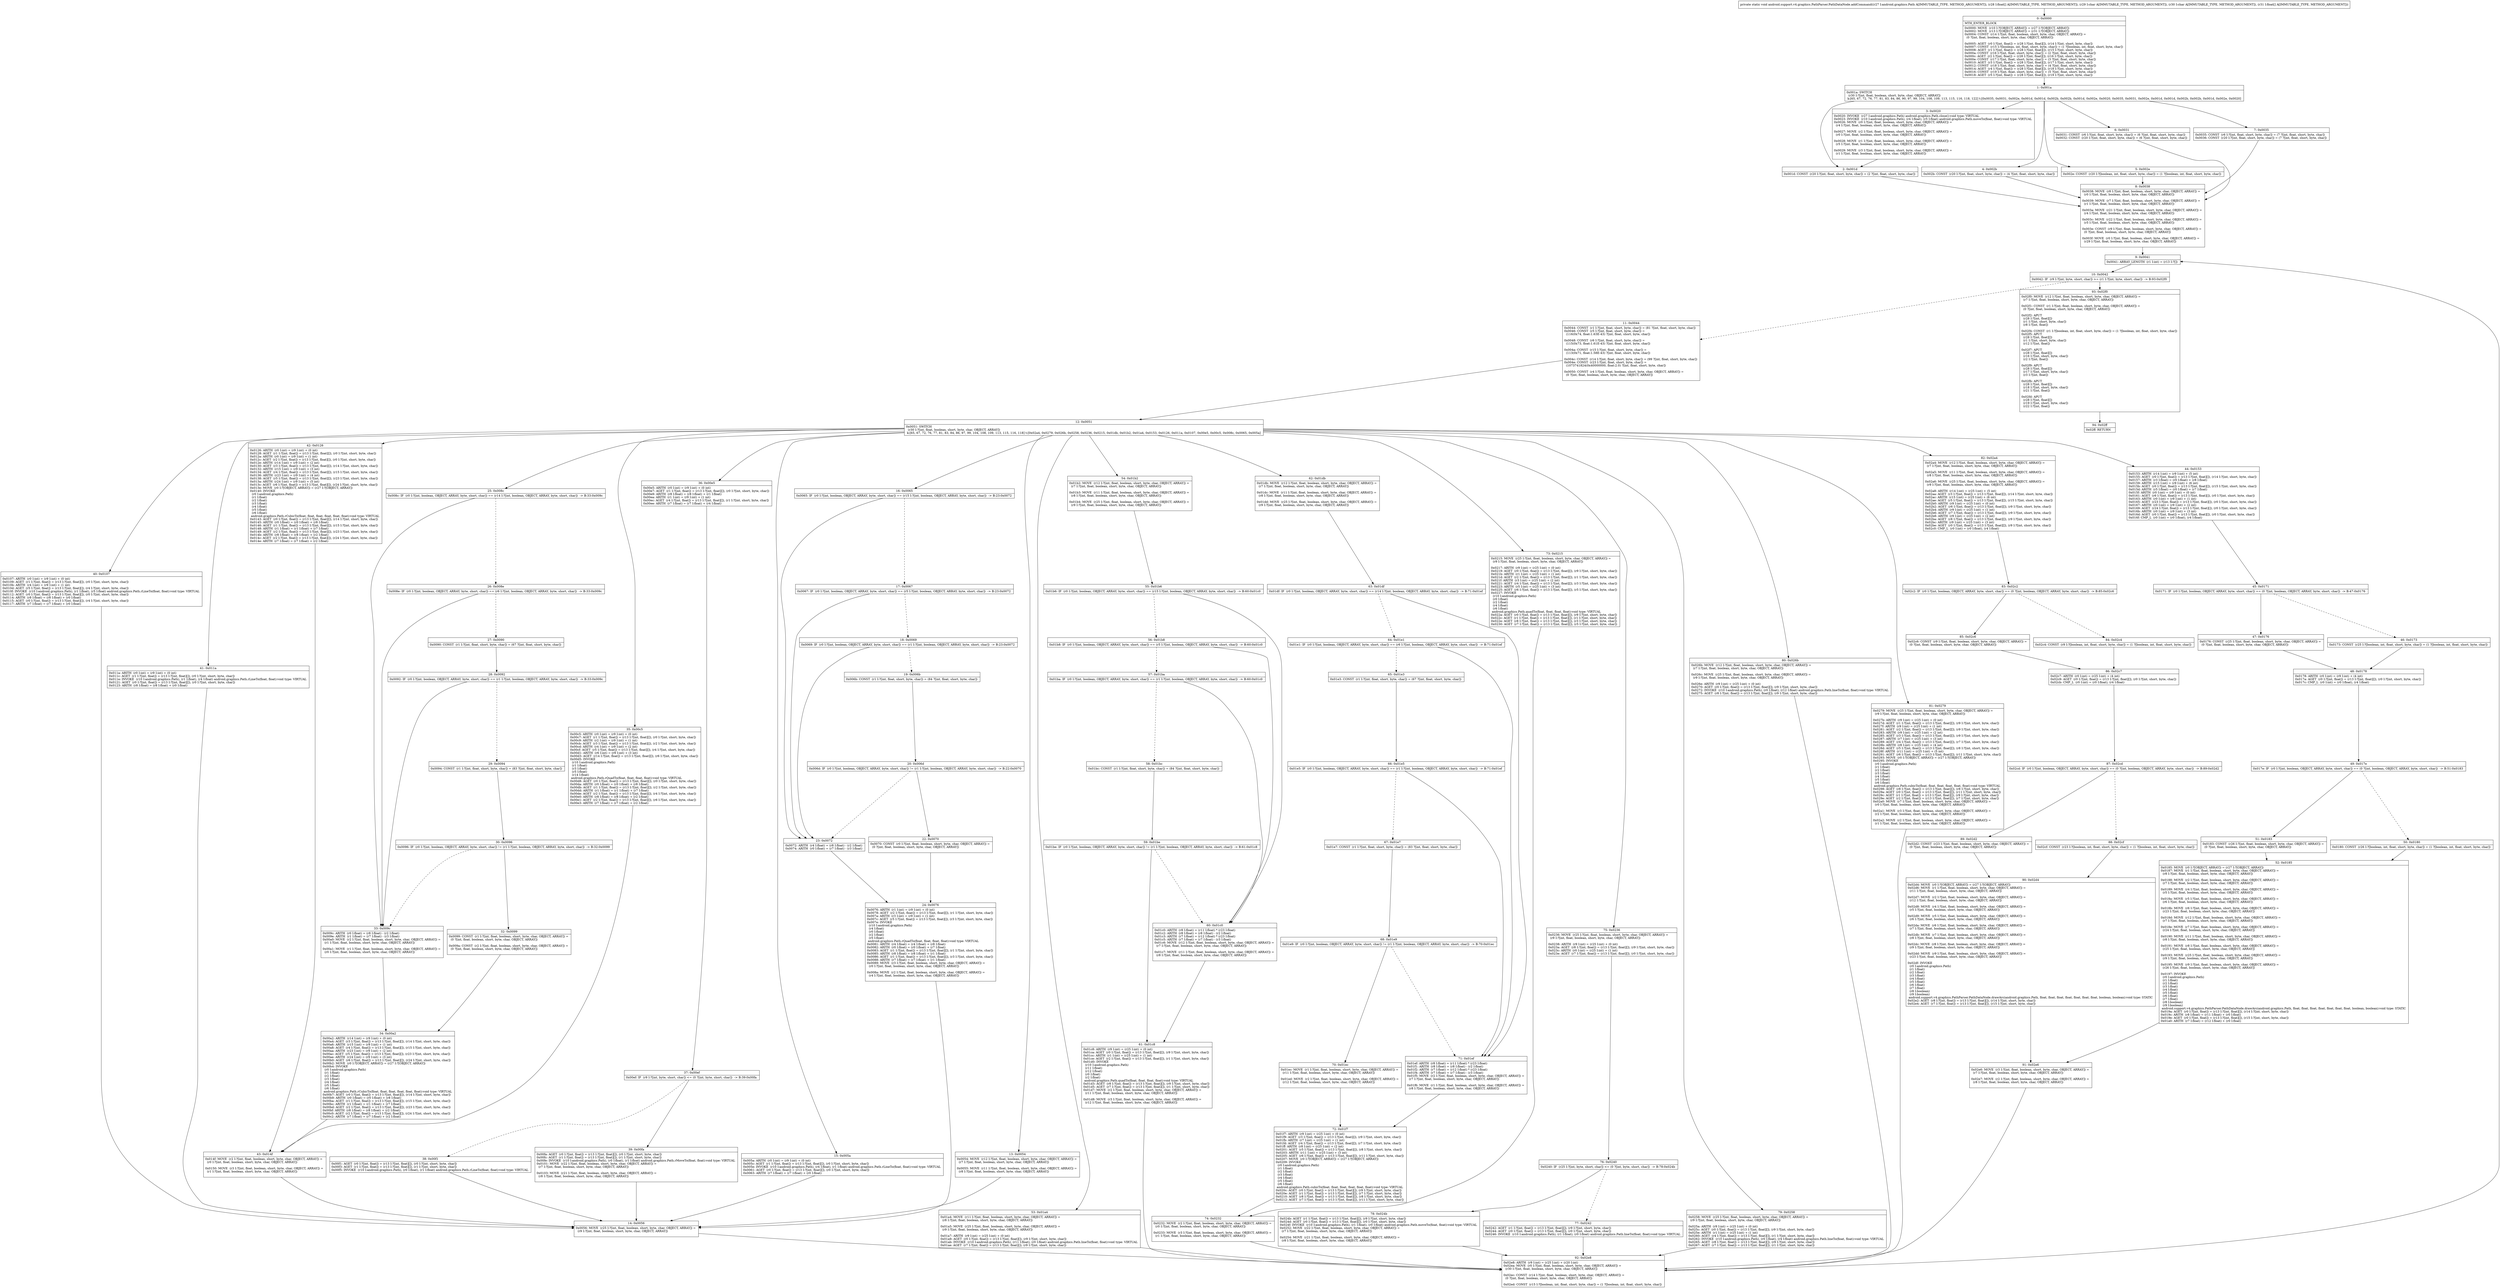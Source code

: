 digraph "CFG forandroid.support.v4.graphics.PathParser.PathDataNode.addCommand(Landroid\/graphics\/Path;[FCC[F)V" {
Node_0 [shape=record,label="{0\:\ 0x0000|MTH_ENTER_BLOCK\l|0x0000: MOVE  (r10 I:?[OBJECT, ARRAY]) = (r27 I:?[OBJECT, ARRAY]) \l0x0002: MOVE  (r13 I:?[OBJECT, ARRAY]) = (r31 I:?[OBJECT, ARRAY]) \l0x0004: CONST  (r14 I:?[int, float, boolean, short, byte, char, OBJECT, ARRAY]) = \l  (0 ?[int, float, boolean, short, byte, char, OBJECT, ARRAY])\l \l0x0005: AGET  (r0 I:?[int, float]) = (r28 I:?[int, float][]), (r14 I:?[int, short, byte, char]) \l0x0007: CONST  (r15 I:?[boolean, int, float, short, byte, char]) = (1 ?[boolean, int, float, short, byte, char]) \l0x0008: AGET  (r1 I:?[int, float]) = (r28 I:?[int, float][]), (r15 I:?[int, short, byte, char]) \l0x000a: CONST  (r16 I:?[int, float, short, byte, char]) = (2 ?[int, float, short, byte, char]) \l0x000c: AGET  (r2 I:?[int, float]) = (r28 I:?[int, float][]), (r16 I:?[int, short, byte, char]) \l0x000e: CONST  (r17 I:?[int, float, short, byte, char]) = (3 ?[int, float, short, byte, char]) \l0x0010: AGET  (r3 I:?[int, float]) = (r28 I:?[int, float][]), (r17 I:?[int, short, byte, char]) \l0x0012: CONST  (r18 I:?[int, float, short, byte, char]) = (4 ?[int, float, short, byte, char]) \l0x0014: AGET  (r4 I:?[int, float]) = (r28 I:?[int, float][]), (r18 I:?[int, short, byte, char]) \l0x0016: CONST  (r19 I:?[int, float, short, byte, char]) = (5 ?[int, float, short, byte, char]) \l0x0018: AGET  (r5 I:?[int, float]) = (r28 I:?[int, float][]), (r19 I:?[int, short, byte, char]) \l}"];
Node_1 [shape=record,label="{1\:\ 0x001a|0x001a: SWITCH  \l  (r30 I:?[int, float, boolean, short, byte, char, OBJECT, ARRAY])\l k:[65, 67, 72, 76, 77, 81, 83, 84, 86, 90, 97, 99, 104, 108, 109, 113, 115, 116, 118, 122] t:[0x0035, 0x0031, 0x002e, 0x001d, 0x001d, 0x002b, 0x002b, 0x001d, 0x002e, 0x0020, 0x0035, 0x0031, 0x002e, 0x001d, 0x001d, 0x002b, 0x002b, 0x001d, 0x002e, 0x0020] \l}"];
Node_2 [shape=record,label="{2\:\ 0x001d|0x001d: CONST  (r20 I:?[int, float, short, byte, char]) = (2 ?[int, float, short, byte, char]) \l}"];
Node_3 [shape=record,label="{3\:\ 0x0020|0x0020: INVOKE  (r27 I:android.graphics.Path) android.graphics.Path.close():void type: VIRTUAL \l0x0023: INVOKE  (r10 I:android.graphics.Path), (r4 I:float), (r5 I:float) android.graphics.Path.moveTo(float, float):void type: VIRTUAL \l0x0026: MOVE  (r0 I:?[int, float, boolean, short, byte, char, OBJECT, ARRAY]) = \l  (r4 I:?[int, float, boolean, short, byte, char, OBJECT, ARRAY])\l \l0x0027: MOVE  (r2 I:?[int, float, boolean, short, byte, char, OBJECT, ARRAY]) = \l  (r0 I:?[int, float, boolean, short, byte, char, OBJECT, ARRAY])\l \l0x0028: MOVE  (r1 I:?[int, float, boolean, short, byte, char, OBJECT, ARRAY]) = \l  (r5 I:?[int, float, boolean, short, byte, char, OBJECT, ARRAY])\l \l0x0029: MOVE  (r3 I:?[int, float, boolean, short, byte, char, OBJECT, ARRAY]) = \l  (r1 I:?[int, float, boolean, short, byte, char, OBJECT, ARRAY])\l \l}"];
Node_4 [shape=record,label="{4\:\ 0x002b|0x002b: CONST  (r20 I:?[int, float, short, byte, char]) = (4 ?[int, float, short, byte, char]) \l}"];
Node_5 [shape=record,label="{5\:\ 0x002e|0x002e: CONST  (r20 I:?[boolean, int, float, short, byte, char]) = (1 ?[boolean, int, float, short, byte, char]) \l}"];
Node_6 [shape=record,label="{6\:\ 0x0031|0x0031: CONST  (r6 I:?[int, float, short, byte, char]) = (6 ?[int, float, short, byte, char]) \l0x0032: CONST  (r20 I:?[int, float, short, byte, char]) = (6 ?[int, float, short, byte, char]) \l}"];
Node_7 [shape=record,label="{7\:\ 0x0035|0x0035: CONST  (r6 I:?[int, float, short, byte, char]) = (7 ?[int, float, short, byte, char]) \l0x0036: CONST  (r20 I:?[int, float, short, byte, char]) = (7 ?[int, float, short, byte, char]) \l}"];
Node_8 [shape=record,label="{8\:\ 0x0038|0x0038: MOVE  (r8 I:?[int, float, boolean, short, byte, char, OBJECT, ARRAY]) = \l  (r0 I:?[int, float, boolean, short, byte, char, OBJECT, ARRAY])\l \l0x0039: MOVE  (r7 I:?[int, float, boolean, short, byte, char, OBJECT, ARRAY]) = \l  (r1 I:?[int, float, boolean, short, byte, char, OBJECT, ARRAY])\l \l0x003a: MOVE  (r21 I:?[int, float, boolean, short, byte, char, OBJECT, ARRAY]) = \l  (r4 I:?[int, float, boolean, short, byte, char, OBJECT, ARRAY])\l \l0x003c: MOVE  (r22 I:?[int, float, boolean, short, byte, char, OBJECT, ARRAY]) = \l  (r5 I:?[int, float, boolean, short, byte, char, OBJECT, ARRAY])\l \l0x003e: CONST  (r9 I:?[int, float, boolean, short, byte, char, OBJECT, ARRAY]) = \l  (0 ?[int, float, boolean, short, byte, char, OBJECT, ARRAY])\l \l0x003f: MOVE  (r0 I:?[int, float, boolean, short, byte, char, OBJECT, ARRAY]) = \l  (r29 I:?[int, float, boolean, short, byte, char, OBJECT, ARRAY])\l \l}"];
Node_9 [shape=record,label="{9\:\ 0x0041|0x0041: ARRAY_LENGTH  (r1 I:int) = (r13 I:?[]) \l}"];
Node_10 [shape=record,label="{10\:\ 0x0042|0x0042: IF  (r9 I:?[int, byte, short, char]) \>= (r1 I:?[int, byte, short, char])  \-\> B:93:0x02f0 \l}"];
Node_11 [shape=record,label="{11\:\ 0x0044|0x0044: CONST  (r1 I:?[int, float, short, byte, char]) = (81 ?[int, float, short, byte, char]) \l0x0046: CONST  (r5 I:?[int, float, short, byte, char]) = \l  (116(0x74, float:1.63E\-43) ?[int, float, short, byte, char])\l \l0x0048: CONST  (r6 I:?[int, float, short, byte, char]) = \l  (115(0x73, float:1.61E\-43) ?[int, float, short, byte, char])\l \l0x004a: CONST  (r15 I:?[int, float, short, byte, char]) = \l  (113(0x71, float:1.58E\-43) ?[int, float, short, byte, char])\l \l0x004c: CONST  (r14 I:?[int, float, short, byte, char]) = (99 ?[int, float, short, byte, char]) \l0x004e: CONST  (r23 I:?[int, float, short, byte, char]) = \l  (1073741824(0x40000000, float:2.0) ?[int, float, short, byte, char])\l \l0x0050: CONST  (r4 I:?[int, float, boolean, short, byte, char, OBJECT, ARRAY]) = \l  (0 ?[int, float, boolean, short, byte, char, OBJECT, ARRAY])\l \l}"];
Node_12 [shape=record,label="{12\:\ 0x0051|0x0051: SWITCH  \l  (r30 I:?[int, float, boolean, short, byte, char, OBJECT, ARRAY])\l k:[65, 67, 72, 76, 77, 81, 83, 84, 86, 97, 99, 104, 108, 109, 113, 115, 116, 118] t:[0x02a4, 0x0279, 0x026b, 0x0258, 0x0236, 0x0215, 0x01db, 0x01b2, 0x01a4, 0x0153, 0x0126, 0x011a, 0x0107, 0x00e5, 0x00c5, 0x008c, 0x0065, 0x005a] \l}"];
Node_13 [shape=record,label="{13\:\ 0x0054|0x0054: MOVE  (r12 I:?[int, float, boolean, short, byte, char, OBJECT, ARRAY]) = \l  (r7 I:?[int, float, boolean, short, byte, char, OBJECT, ARRAY])\l \l0x0055: MOVE  (r11 I:?[int, float, boolean, short, byte, char, OBJECT, ARRAY]) = \l  (r8 I:?[int, float, boolean, short, byte, char, OBJECT, ARRAY])\l \l}"];
Node_14 [shape=record,label="{14\:\ 0x0056|0x0056: MOVE  (r25 I:?[int, float, boolean, short, byte, char, OBJECT, ARRAY]) = \l  (r9 I:?[int, float, boolean, short, byte, char, OBJECT, ARRAY])\l \l}"];
Node_15 [shape=record,label="{15\:\ 0x005a|0x005a: ARITH  (r0 I:int) = (r9 I:int) + (0 int) \l0x005c: AGET  (r1 I:?[int, float]) = (r13 I:?[int, float][]), (r0 I:?[int, short, byte, char]) \l0x005e: INVOKE  (r10 I:android.graphics.Path), (r4 I:float), (r1 I:float) android.graphics.Path.rLineTo(float, float):void type: VIRTUAL \l0x0061: AGET  (r0 I:?[int, float]) = (r13 I:?[int, float][]), (r0 I:?[int, short, byte, char]) \l0x0063: ARITH  (r7 I:float) = (r7 I:float) + (r0 I:float) \l}"];
Node_16 [shape=record,label="{16\:\ 0x0065|0x0065: IF  (r0 I:?[int, boolean, OBJECT, ARRAY, byte, short, char]) == (r15 I:?[int, boolean, OBJECT, ARRAY, byte, short, char])  \-\> B:23:0x0072 \l}"];
Node_17 [shape=record,label="{17\:\ 0x0067|0x0067: IF  (r0 I:?[int, boolean, OBJECT, ARRAY, byte, short, char]) == (r5 I:?[int, boolean, OBJECT, ARRAY, byte, short, char])  \-\> B:23:0x0072 \l}"];
Node_18 [shape=record,label="{18\:\ 0x0069|0x0069: IF  (r0 I:?[int, boolean, OBJECT, ARRAY, byte, short, char]) == (r1 I:?[int, boolean, OBJECT, ARRAY, byte, short, char])  \-\> B:23:0x0072 \l}"];
Node_19 [shape=record,label="{19\:\ 0x006b|0x006b: CONST  (r1 I:?[int, float, short, byte, char]) = (84 ?[int, float, short, byte, char]) \l}"];
Node_20 [shape=record,label="{20\:\ 0x006d|0x006d: IF  (r0 I:?[int, boolean, OBJECT, ARRAY, byte, short, char]) != (r1 I:?[int, boolean, OBJECT, ARRAY, byte, short, char])  \-\> B:22:0x0070 \l}"];
Node_22 [shape=record,label="{22\:\ 0x0070|0x0070: CONST  (r0 I:?[int, float, boolean, short, byte, char, OBJECT, ARRAY]) = \l  (0 ?[int, float, boolean, short, byte, char, OBJECT, ARRAY])\l \l}"];
Node_23 [shape=record,label="{23\:\ 0x0072|0x0072: ARITH  (r4 I:float) = (r8 I:float) \- (r2 I:float) \l0x0074: ARITH  (r0 I:float) = (r7 I:float) \- (r3 I:float) \l}"];
Node_24 [shape=record,label="{24\:\ 0x0076|0x0076: ARITH  (r1 I:int) = (r9 I:int) + (0 int) \l0x0078: AGET  (r2 I:?[int, float]) = (r13 I:?[int, float][]), (r1 I:?[int, short, byte, char]) \l0x007a: ARITH  (r3 I:int) = (r9 I:int) + (1 int) \l0x007c: AGET  (r5 I:?[int, float]) = (r13 I:?[int, float][]), (r3 I:?[int, short, byte, char]) \l0x007e: INVOKE  \l  (r10 I:android.graphics.Path)\l  (r4 I:float)\l  (r0 I:float)\l  (r2 I:float)\l  (r5 I:float)\l android.graphics.Path.rQuadTo(float, float, float, float):void type: VIRTUAL \l0x0081: ARITH  (r4 I:float) = (r4 I:float) + (r8 I:float) \l0x0082: ARITH  (r0 I:float) = (r0 I:float) + (r7 I:float) \l0x0083: AGET  (r1 I:?[int, float]) = (r13 I:?[int, float][]), (r1 I:?[int, short, byte, char]) \l0x0085: ARITH  (r8 I:float) = (r8 I:float) + (r1 I:float) \l0x0086: AGET  (r1 I:?[int, float]) = (r13 I:?[int, float][]), (r3 I:?[int, short, byte, char]) \l0x0088: ARITH  (r7 I:float) = (r7 I:float) + (r1 I:float) \l0x0089: MOVE  (r3 I:?[int, float, boolean, short, byte, char, OBJECT, ARRAY]) = \l  (r0 I:?[int, float, boolean, short, byte, char, OBJECT, ARRAY])\l \l0x008a: MOVE  (r2 I:?[int, float, boolean, short, byte, char, OBJECT, ARRAY]) = \l  (r4 I:?[int, float, boolean, short, byte, char, OBJECT, ARRAY])\l \l}"];
Node_25 [shape=record,label="{25\:\ 0x008c|0x008c: IF  (r0 I:?[int, boolean, OBJECT, ARRAY, byte, short, char]) == (r14 I:?[int, boolean, OBJECT, ARRAY, byte, short, char])  \-\> B:33:0x009c \l}"];
Node_26 [shape=record,label="{26\:\ 0x008e|0x008e: IF  (r0 I:?[int, boolean, OBJECT, ARRAY, byte, short, char]) == (r6 I:?[int, boolean, OBJECT, ARRAY, byte, short, char])  \-\> B:33:0x009c \l}"];
Node_27 [shape=record,label="{27\:\ 0x0090|0x0090: CONST  (r1 I:?[int, float, short, byte, char]) = (67 ?[int, float, short, byte, char]) \l}"];
Node_28 [shape=record,label="{28\:\ 0x0092|0x0092: IF  (r0 I:?[int, boolean, OBJECT, ARRAY, byte, short, char]) == (r1 I:?[int, boolean, OBJECT, ARRAY, byte, short, char])  \-\> B:33:0x009c \l}"];
Node_29 [shape=record,label="{29\:\ 0x0094|0x0094: CONST  (r1 I:?[int, float, short, byte, char]) = (83 ?[int, float, short, byte, char]) \l}"];
Node_30 [shape=record,label="{30\:\ 0x0096|0x0096: IF  (r0 I:?[int, boolean, OBJECT, ARRAY, byte, short, char]) != (r1 I:?[int, boolean, OBJECT, ARRAY, byte, short, char])  \-\> B:32:0x0099 \l}"];
Node_32 [shape=record,label="{32\:\ 0x0099|0x0099: CONST  (r1 I:?[int, float, boolean, short, byte, char, OBJECT, ARRAY]) = \l  (0 ?[int, float, boolean, short, byte, char, OBJECT, ARRAY])\l \l0x009a: CONST  (r2 I:?[int, float, boolean, short, byte, char, OBJECT, ARRAY]) = \l  (0 ?[int, float, boolean, short, byte, char, OBJECT, ARRAY])\l \l}"];
Node_33 [shape=record,label="{33\:\ 0x009c|0x009c: ARITH  (r0 I:float) = (r8 I:float) \- (r2 I:float) \l0x009e: ARITH  (r1 I:float) = (r7 I:float) \- (r3 I:float) \l0x00a0: MOVE  (r2 I:?[int, float, boolean, short, byte, char, OBJECT, ARRAY]) = \l  (r1 I:?[int, float, boolean, short, byte, char, OBJECT, ARRAY])\l \l0x00a1: MOVE  (r1 I:?[int, float, boolean, short, byte, char, OBJECT, ARRAY]) = \l  (r0 I:?[int, float, boolean, short, byte, char, OBJECT, ARRAY])\l \l}"];
Node_34 [shape=record,label="{34\:\ 0x00a2|0x00a2: ARITH  (r14 I:int) = (r9 I:int) + (0 int) \l0x00a4: AGET  (r3 I:?[int, float]) = (r13 I:?[int, float][]), (r14 I:?[int, short, byte, char]) \l0x00a6: ARITH  (r15 I:int) = (r9 I:int) + (1 int) \l0x00a8: AGET  (r4 I:?[int, float]) = (r13 I:?[int, float][]), (r15 I:?[int, short, byte, char]) \l0x00aa: ARITH  (r23 I:int) = (r9 I:int) + (2 int) \l0x00ac: AGET  (r5 I:?[int, float]) = (r13 I:?[int, float][]), (r23 I:?[int, short, byte, char]) \l0x00ae: ARITH  (r24 I:int) = (r9 I:int) + (3 int) \l0x00b0: AGET  (r6 I:?[int, float]) = (r13 I:?[int, float][]), (r24 I:?[int, short, byte, char]) \l0x00b2: MOVE  (r0 I:?[OBJECT, ARRAY]) = (r27 I:?[OBJECT, ARRAY]) \l0x00b4: INVOKE  \l  (r0 I:android.graphics.Path)\l  (r1 I:float)\l  (r2 I:float)\l  (r3 I:float)\l  (r4 I:float)\l  (r5 I:float)\l  (r6 I:float)\l android.graphics.Path.rCubicTo(float, float, float, float, float, float):void type: VIRTUAL \l0x00b7: AGET  (r0 I:?[int, float]) = (r13 I:?[int, float][]), (r14 I:?[int, short, byte, char]) \l0x00b9: ARITH  (r0 I:float) = (r0 I:float) + (r8 I:float) \l0x00ba: AGET  (r1 I:?[int, float]) = (r13 I:?[int, float][]), (r15 I:?[int, short, byte, char]) \l0x00bc: ARITH  (r1 I:float) = (r1 I:float) + (r7 I:float) \l0x00bd: AGET  (r2 I:?[int, float]) = (r13 I:?[int, float][]), (r23 I:?[int, short, byte, char]) \l0x00bf: ARITH  (r8 I:float) = (r8 I:float) + (r2 I:float) \l0x00c0: AGET  (r2 I:?[int, float]) = (r13 I:?[int, float][]), (r24 I:?[int, short, byte, char]) \l0x00c2: ARITH  (r7 I:float) = (r7 I:float) + (r2 I:float) \l}"];
Node_35 [shape=record,label="{35\:\ 0x00c5|0x00c5: ARITH  (r0 I:int) = (r9 I:int) + (0 int) \l0x00c7: AGET  (r1 I:?[int, float]) = (r13 I:?[int, float][]), (r0 I:?[int, short, byte, char]) \l0x00c9: ARITH  (r2 I:int) = (r9 I:int) + (1 int) \l0x00cb: AGET  (r3 I:?[int, float]) = (r13 I:?[int, float][]), (r2 I:?[int, short, byte, char]) \l0x00cd: ARITH  (r4 I:int) = (r9 I:int) + (2 int) \l0x00cf: AGET  (r5 I:?[int, float]) = (r13 I:?[int, float][]), (r4 I:?[int, short, byte, char]) \l0x00d1: ARITH  (r6 I:int) = (r9 I:int) + (3 int) \l0x00d3: AGET  (r14 I:?[int, float]) = (r13 I:?[int, float][]), (r6 I:?[int, short, byte, char]) \l0x00d5: INVOKE  \l  (r10 I:android.graphics.Path)\l  (r1 I:float)\l  (r3 I:float)\l  (r5 I:float)\l  (r14 I:float)\l android.graphics.Path.rQuadTo(float, float, float, float):void type: VIRTUAL \l0x00d8: AGET  (r0 I:?[int, float]) = (r13 I:?[int, float][]), (r0 I:?[int, short, byte, char]) \l0x00da: ARITH  (r0 I:float) = (r0 I:float) + (r8 I:float) \l0x00db: AGET  (r1 I:?[int, float]) = (r13 I:?[int, float][]), (r2 I:?[int, short, byte, char]) \l0x00dd: ARITH  (r1 I:float) = (r1 I:float) + (r7 I:float) \l0x00de: AGET  (r2 I:?[int, float]) = (r13 I:?[int, float][]), (r4 I:?[int, short, byte, char]) \l0x00e0: ARITH  (r8 I:float) = (r8 I:float) + (r2 I:float) \l0x00e1: AGET  (r2 I:?[int, float]) = (r13 I:?[int, float][]), (r6 I:?[int, short, byte, char]) \l0x00e3: ARITH  (r7 I:float) = (r7 I:float) + (r2 I:float) \l}"];
Node_36 [shape=record,label="{36\:\ 0x00e5|0x00e5: ARITH  (r0 I:int) = (r9 I:int) + (0 int) \l0x00e7: AGET  (r1 I:?[int, float]) = (r13 I:?[int, float][]), (r0 I:?[int, short, byte, char]) \l0x00e9: ARITH  (r8 I:float) = (r8 I:float) + (r1 I:float) \l0x00ea: ARITH  (r1 I:int) = (r9 I:int) + (1 int) \l0x00ec: AGET  (r4 I:?[int, float]) = (r13 I:?[int, float][]), (r1 I:?[int, short, byte, char]) \l0x00ee: ARITH  (r7 I:float) = (r7 I:float) + (r4 I:float) \l}"];
Node_37 [shape=record,label="{37\:\ 0x00ef|0x00ef: IF  (r9 I:?[int, byte, short, char]) \<= (0 ?[int, byte, short, char])  \-\> B:39:0x00fa \l}"];
Node_38 [shape=record,label="{38\:\ 0x00f1|0x00f1: AGET  (r0 I:?[int, float]) = (r13 I:?[int, float][]), (r0 I:?[int, short, byte, char]) \l0x00f3: AGET  (r1 I:?[int, float]) = (r13 I:?[int, float][]), (r1 I:?[int, short, byte, char]) \l0x00f5: INVOKE  (r10 I:android.graphics.Path), (r0 I:float), (r1 I:float) android.graphics.Path.rLineTo(float, float):void type: VIRTUAL \l}"];
Node_39 [shape=record,label="{39\:\ 0x00fa|0x00fa: AGET  (r0 I:?[int, float]) = (r13 I:?[int, float][]), (r0 I:?[int, short, byte, char]) \l0x00fc: AGET  (r1 I:?[int, float]) = (r13 I:?[int, float][]), (r1 I:?[int, short, byte, char]) \l0x00fe: INVOKE  (r10 I:android.graphics.Path), (r0 I:float), (r1 I:float) android.graphics.Path.rMoveTo(float, float):void type: VIRTUAL \l0x0101: MOVE  (r22 I:?[int, float, boolean, short, byte, char, OBJECT, ARRAY]) = \l  (r7 I:?[int, float, boolean, short, byte, char, OBJECT, ARRAY])\l \l0x0103: MOVE  (r21 I:?[int, float, boolean, short, byte, char, OBJECT, ARRAY]) = \l  (r8 I:?[int, float, boolean, short, byte, char, OBJECT, ARRAY])\l \l}"];
Node_40 [shape=record,label="{40\:\ 0x0107|0x0107: ARITH  (r0 I:int) = (r9 I:int) + (0 int) \l0x0109: AGET  (r1 I:?[int, float]) = (r13 I:?[int, float][]), (r0 I:?[int, short, byte, char]) \l0x010b: ARITH  (r4 I:int) = (r9 I:int) + (1 int) \l0x010d: AGET  (r5 I:?[int, float]) = (r13 I:?[int, float][]), (r4 I:?[int, short, byte, char]) \l0x010f: INVOKE  (r10 I:android.graphics.Path), (r1 I:float), (r5 I:float) android.graphics.Path.rLineTo(float, float):void type: VIRTUAL \l0x0112: AGET  (r0 I:?[int, float]) = (r13 I:?[int, float][]), (r0 I:?[int, short, byte, char]) \l0x0114: ARITH  (r8 I:float) = (r8 I:float) + (r0 I:float) \l0x0115: AGET  (r0 I:?[int, float]) = (r13 I:?[int, float][]), (r4 I:?[int, short, byte, char]) \l0x0117: ARITH  (r7 I:float) = (r7 I:float) + (r0 I:float) \l}"];
Node_41 [shape=record,label="{41\:\ 0x011a|0x011a: ARITH  (r0 I:int) = (r9 I:int) + (0 int) \l0x011c: AGET  (r1 I:?[int, float]) = (r13 I:?[int, float][]), (r0 I:?[int, short, byte, char]) \l0x011e: INVOKE  (r10 I:android.graphics.Path), (r1 I:float), (r4 I:float) android.graphics.Path.rLineTo(float, float):void type: VIRTUAL \l0x0121: AGET  (r0 I:?[int, float]) = (r13 I:?[int, float][]), (r0 I:?[int, short, byte, char]) \l0x0123: ARITH  (r8 I:float) = (r8 I:float) + (r0 I:float) \l}"];
Node_42 [shape=record,label="{42\:\ 0x0126|0x0126: ARITH  (r0 I:int) = (r9 I:int) + (0 int) \l0x0128: AGET  (r1 I:?[int, float]) = (r13 I:?[int, float][]), (r0 I:?[int, short, byte, char]) \l0x012a: ARITH  (r0 I:int) = (r9 I:int) + (1 int) \l0x012c: AGET  (r2 I:?[int, float]) = (r13 I:?[int, float][]), (r0 I:?[int, short, byte, char]) \l0x012e: ARITH  (r14 I:int) = (r9 I:int) + (2 int) \l0x0130: AGET  (r3 I:?[int, float]) = (r13 I:?[int, float][]), (r14 I:?[int, short, byte, char]) \l0x0132: ARITH  (r15 I:int) = (r9 I:int) + (3 int) \l0x0134: AGET  (r4 I:?[int, float]) = (r13 I:?[int, float][]), (r15 I:?[int, short, byte, char]) \l0x0136: ARITH  (r23 I:int) = (r9 I:int) + (4 int) \l0x0138: AGET  (r5 I:?[int, float]) = (r13 I:?[int, float][]), (r23 I:?[int, short, byte, char]) \l0x013a: ARITH  (r24 I:int) = (r9 I:int) + (5 int) \l0x013c: AGET  (r6 I:?[int, float]) = (r13 I:?[int, float][]), (r24 I:?[int, short, byte, char]) \l0x013e: MOVE  (r0 I:?[OBJECT, ARRAY]) = (r27 I:?[OBJECT, ARRAY]) \l0x0140: INVOKE  \l  (r0 I:android.graphics.Path)\l  (r1 I:float)\l  (r2 I:float)\l  (r3 I:float)\l  (r4 I:float)\l  (r5 I:float)\l  (r6 I:float)\l android.graphics.Path.rCubicTo(float, float, float, float, float, float):void type: VIRTUAL \l0x0143: AGET  (r0 I:?[int, float]) = (r13 I:?[int, float][]), (r14 I:?[int, short, byte, char]) \l0x0145: ARITH  (r0 I:float) = (r0 I:float) + (r8 I:float) \l0x0146: AGET  (r1 I:?[int, float]) = (r13 I:?[int, float][]), (r15 I:?[int, short, byte, char]) \l0x0148: ARITH  (r1 I:float) = (r1 I:float) + (r7 I:float) \l0x0149: AGET  (r2 I:?[int, float]) = (r13 I:?[int, float][]), (r23 I:?[int, short, byte, char]) \l0x014b: ARITH  (r8 I:float) = (r8 I:float) + (r2 I:float) \l0x014c: AGET  (r2 I:?[int, float]) = (r13 I:?[int, float][]), (r24 I:?[int, short, byte, char]) \l0x014e: ARITH  (r7 I:float) = (r7 I:float) + (r2 I:float) \l}"];
Node_43 [shape=record,label="{43\:\ 0x014f|0x014f: MOVE  (r2 I:?[int, float, boolean, short, byte, char, OBJECT, ARRAY]) = \l  (r0 I:?[int, float, boolean, short, byte, char, OBJECT, ARRAY])\l \l0x0150: MOVE  (r3 I:?[int, float, boolean, short, byte, char, OBJECT, ARRAY]) = \l  (r1 I:?[int, float, boolean, short, byte, char, OBJECT, ARRAY])\l \l}"];
Node_44 [shape=record,label="{44\:\ 0x0153|0x0153: ARITH  (r14 I:int) = (r9 I:int) + (5 int) \l0x0155: AGET  (r0 I:?[int, float]) = (r13 I:?[int, float][]), (r14 I:?[int, short, byte, char]) \l0x0157: ARITH  (r3 I:float) = (r0 I:float) + (r8 I:float) \l0x0159: ARITH  (r15 I:int) = (r9 I:int) + (6 int) \l0x015b: AGET  (r0 I:?[int, float]) = (r13 I:?[int, float][]), (r15 I:?[int, short, byte, char]) \l0x015d: ARITH  (r5 I:float) = (r0 I:float) + (r7 I:float) \l0x015f: ARITH  (r0 I:int) = (r9 I:int) + (0 int) \l0x0161: AGET  (r6 I:?[int, float]) = (r13 I:?[int, float][]), (r0 I:?[int, short, byte, char]) \l0x0163: ARITH  (r0 I:int) = (r9 I:int) + (1 int) \l0x0165: AGET  (r23 I:?[int, float]) = (r13 I:?[int, float][]), (r0 I:?[int, short, byte, char]) \l0x0167: ARITH  (r0 I:int) = (r9 I:int) + (2 int) \l0x0169: AGET  (r24 I:?[int, float]) = (r13 I:?[int, float][]), (r0 I:?[int, short, byte, char]) \l0x016b: ARITH  (r0 I:int) = (r9 I:int) + (3 int) \l0x016d: AGET  (r0 I:?[int, float]) = (r13 I:?[int, float][]), (r0 I:?[int, short, byte, char]) \l0x016f: CMP_L  (r0 I:int) = (r0 I:float), (r4 I:float) \l}"];
Node_45 [shape=record,label="{45\:\ 0x0171|0x0171: IF  (r0 I:?[int, boolean, OBJECT, ARRAY, byte, short, char]) == (0 ?[int, boolean, OBJECT, ARRAY, byte, short, char])  \-\> B:47:0x0176 \l}"];
Node_46 [shape=record,label="{46\:\ 0x0173|0x0173: CONST  (r25 I:?[boolean, int, float, short, byte, char]) = (1 ?[boolean, int, float, short, byte, char]) \l}"];
Node_47 [shape=record,label="{47\:\ 0x0176|0x0176: CONST  (r25 I:?[int, float, boolean, short, byte, char, OBJECT, ARRAY]) = \l  (0 ?[int, float, boolean, short, byte, char, OBJECT, ARRAY])\l \l}"];
Node_48 [shape=record,label="{48\:\ 0x0178|0x0178: ARITH  (r0 I:int) = (r9 I:int) + (4 int) \l0x017a: AGET  (r0 I:?[int, float]) = (r13 I:?[int, float][]), (r0 I:?[int, short, byte, char]) \l0x017c: CMP_L  (r0 I:int) = (r0 I:float), (r4 I:float) \l}"];
Node_49 [shape=record,label="{49\:\ 0x017e|0x017e: IF  (r0 I:?[int, boolean, OBJECT, ARRAY, byte, short, char]) == (0 ?[int, boolean, OBJECT, ARRAY, byte, short, char])  \-\> B:51:0x0183 \l}"];
Node_50 [shape=record,label="{50\:\ 0x0180|0x0180: CONST  (r26 I:?[boolean, int, float, short, byte, char]) = (1 ?[boolean, int, float, short, byte, char]) \l}"];
Node_51 [shape=record,label="{51\:\ 0x0183|0x0183: CONST  (r26 I:?[int, float, boolean, short, byte, char, OBJECT, ARRAY]) = \l  (0 ?[int, float, boolean, short, byte, char, OBJECT, ARRAY])\l \l}"];
Node_52 [shape=record,label="{52\:\ 0x0185|0x0185: MOVE  (r0 I:?[OBJECT, ARRAY]) = (r27 I:?[OBJECT, ARRAY]) \l0x0187: MOVE  (r1 I:?[int, float, boolean, short, byte, char, OBJECT, ARRAY]) = \l  (r8 I:?[int, float, boolean, short, byte, char, OBJECT, ARRAY])\l \l0x0188: MOVE  (r2 I:?[int, float, boolean, short, byte, char, OBJECT, ARRAY]) = \l  (r7 I:?[int, float, boolean, short, byte, char, OBJECT, ARRAY])\l \l0x0189: MOVE  (r4 I:?[int, float, boolean, short, byte, char, OBJECT, ARRAY]) = \l  (r5 I:?[int, float, boolean, short, byte, char, OBJECT, ARRAY])\l \l0x018a: MOVE  (r5 I:?[int, float, boolean, short, byte, char, OBJECT, ARRAY]) = \l  (r6 I:?[int, float, boolean, short, byte, char, OBJECT, ARRAY])\l \l0x018b: MOVE  (r6 I:?[int, float, boolean, short, byte, char, OBJECT, ARRAY]) = \l  (r23 I:?[int, float, boolean, short, byte, char, OBJECT, ARRAY])\l \l0x018d: MOVE  (r12 I:?[int, float, boolean, short, byte, char, OBJECT, ARRAY]) = \l  (r7 I:?[int, float, boolean, short, byte, char, OBJECT, ARRAY])\l \l0x018e: MOVE  (r7 I:?[int, float, boolean, short, byte, char, OBJECT, ARRAY]) = \l  (r24 I:?[int, float, boolean, short, byte, char, OBJECT, ARRAY])\l \l0x0190: MOVE  (r11 I:?[int, float, boolean, short, byte, char, OBJECT, ARRAY]) = \l  (r8 I:?[int, float, boolean, short, byte, char, OBJECT, ARRAY])\l \l0x0191: MOVE  (r8 I:?[int, float, boolean, short, byte, char, OBJECT, ARRAY]) = \l  (r25 I:?[int, float, boolean, short, byte, char, OBJECT, ARRAY])\l \l0x0193: MOVE  (r25 I:?[int, float, boolean, short, byte, char, OBJECT, ARRAY]) = \l  (r9 I:?[int, float, boolean, short, byte, char, OBJECT, ARRAY])\l \l0x0195: MOVE  (r9 I:?[int, float, boolean, short, byte, char, OBJECT, ARRAY]) = \l  (r26 I:?[int, float, boolean, short, byte, char, OBJECT, ARRAY])\l \l0x0197: INVOKE  \l  (r0 I:android.graphics.Path)\l  (r1 I:float)\l  (r2 I:float)\l  (r3 I:float)\l  (r4 I:float)\l  (r5 I:float)\l  (r6 I:float)\l  (r7 I:float)\l  (r8 I:boolean)\l  (r9 I:boolean)\l android.support.v4.graphics.PathParser.PathDataNode.drawArc(android.graphics.Path, float, float, float, float, float, float, float, boolean, boolean):void type: STATIC \l0x019a: AGET  (r0 I:?[int, float]) = (r13 I:?[int, float][]), (r14 I:?[int, short, byte, char]) \l0x019c: ARITH  (r8 I:float) = (r11 I:float) + (r0 I:float) \l0x019e: AGET  (r0 I:?[int, float]) = (r13 I:?[int, float][]), (r15 I:?[int, short, byte, char]) \l0x01a0: ARITH  (r7 I:float) = (r12 I:float) + (r0 I:float) \l}"];
Node_53 [shape=record,label="{53\:\ 0x01a4|0x01a4: MOVE  (r11 I:?[int, float, boolean, short, byte, char, OBJECT, ARRAY]) = \l  (r8 I:?[int, float, boolean, short, byte, char, OBJECT, ARRAY])\l \l0x01a5: MOVE  (r25 I:?[int, float, boolean, short, byte, char, OBJECT, ARRAY]) = \l  (r9 I:?[int, float, boolean, short, byte, char, OBJECT, ARRAY])\l \l0x01a7: ARITH  (r9 I:int) = (r25 I:int) + (0 int) \l0x01a9: AGET  (r0 I:?[int, float]) = (r13 I:?[int, float][]), (r9 I:?[int, short, byte, char]) \l0x01ab: INVOKE  (r10 I:android.graphics.Path), (r11 I:float), (r0 I:float) android.graphics.Path.lineTo(float, float):void type: VIRTUAL \l0x01ae: AGET  (r7 I:?[int, float]) = (r13 I:?[int, float][]), (r9 I:?[int, short, byte, char]) \l}"];
Node_54 [shape=record,label="{54\:\ 0x01b2|0x01b2: MOVE  (r12 I:?[int, float, boolean, short, byte, char, OBJECT, ARRAY]) = \l  (r7 I:?[int, float, boolean, short, byte, char, OBJECT, ARRAY])\l \l0x01b3: MOVE  (r11 I:?[int, float, boolean, short, byte, char, OBJECT, ARRAY]) = \l  (r8 I:?[int, float, boolean, short, byte, char, OBJECT, ARRAY])\l \l0x01b4: MOVE  (r25 I:?[int, float, boolean, short, byte, char, OBJECT, ARRAY]) = \l  (r9 I:?[int, float, boolean, short, byte, char, OBJECT, ARRAY])\l \l}"];
Node_55 [shape=record,label="{55\:\ 0x01b6|0x01b6: IF  (r0 I:?[int, boolean, OBJECT, ARRAY, byte, short, char]) == (r15 I:?[int, boolean, OBJECT, ARRAY, byte, short, char])  \-\> B:60:0x01c0 \l}"];
Node_56 [shape=record,label="{56\:\ 0x01b8|0x01b8: IF  (r0 I:?[int, boolean, OBJECT, ARRAY, byte, short, char]) == (r5 I:?[int, boolean, OBJECT, ARRAY, byte, short, char])  \-\> B:60:0x01c0 \l}"];
Node_57 [shape=record,label="{57\:\ 0x01ba|0x01ba: IF  (r0 I:?[int, boolean, OBJECT, ARRAY, byte, short, char]) == (r1 I:?[int, boolean, OBJECT, ARRAY, byte, short, char])  \-\> B:60:0x01c0 \l}"];
Node_58 [shape=record,label="{58\:\ 0x01bc|0x01bc: CONST  (r1 I:?[int, float, short, byte, char]) = (84 ?[int, float, short, byte, char]) \l}"];
Node_59 [shape=record,label="{59\:\ 0x01be|0x01be: IF  (r0 I:?[int, boolean, OBJECT, ARRAY, byte, short, char]) != (r1 I:?[int, boolean, OBJECT, ARRAY, byte, short, char])  \-\> B:61:0x01c8 \l}"];
Node_60 [shape=record,label="{60\:\ 0x01c0|0x01c0: ARITH  (r8 I:float) = (r11 I:float) * (r23 I:float) \l0x01c2: ARITH  (r8 I:float) = (r8 I:float) \- (r2 I:float) \l0x01c3: ARITH  (r7 I:float) = (r12 I:float) * (r23 I:float) \l0x01c5: ARITH  (r7 I:float) = (r7 I:float) \- (r3 I:float) \l0x01c6: MOVE  (r12 I:?[int, float, boolean, short, byte, char, OBJECT, ARRAY]) = \l  (r7 I:?[int, float, boolean, short, byte, char, OBJECT, ARRAY])\l \l0x01c7: MOVE  (r11 I:?[int, float, boolean, short, byte, char, OBJECT, ARRAY]) = \l  (r8 I:?[int, float, boolean, short, byte, char, OBJECT, ARRAY])\l \l}"];
Node_61 [shape=record,label="{61\:\ 0x01c8|0x01c8: ARITH  (r9 I:int) = (r25 I:int) + (0 int) \l0x01ca: AGET  (r0 I:?[int, float]) = (r13 I:?[int, float][]), (r9 I:?[int, short, byte, char]) \l0x01cc: ARITH  (r1 I:int) = (r25 I:int) + (1 int) \l0x01ce: AGET  (r2 I:?[int, float]) = (r13 I:?[int, float][]), (r1 I:?[int, short, byte, char]) \l0x01d0: INVOKE  \l  (r10 I:android.graphics.Path)\l  (r11 I:float)\l  (r12 I:float)\l  (r0 I:float)\l  (r2 I:float)\l android.graphics.Path.quadTo(float, float, float, float):void type: VIRTUAL \l0x01d3: AGET  (r8 I:?[int, float]) = (r13 I:?[int, float][]), (r9 I:?[int, short, byte, char]) \l0x01d5: AGET  (r7 I:?[int, float]) = (r13 I:?[int, float][]), (r1 I:?[int, short, byte, char]) \l0x01d7: MOVE  (r2 I:?[int, float, boolean, short, byte, char, OBJECT, ARRAY]) = \l  (r11 I:?[int, float, boolean, short, byte, char, OBJECT, ARRAY])\l \l0x01d8: MOVE  (r3 I:?[int, float, boolean, short, byte, char, OBJECT, ARRAY]) = \l  (r12 I:?[int, float, boolean, short, byte, char, OBJECT, ARRAY])\l \l}"];
Node_62 [shape=record,label="{62\:\ 0x01db|0x01db: MOVE  (r12 I:?[int, float, boolean, short, byte, char, OBJECT, ARRAY]) = \l  (r7 I:?[int, float, boolean, short, byte, char, OBJECT, ARRAY])\l \l0x01dc: MOVE  (r11 I:?[int, float, boolean, short, byte, char, OBJECT, ARRAY]) = \l  (r8 I:?[int, float, boolean, short, byte, char, OBJECT, ARRAY])\l \l0x01dd: MOVE  (r25 I:?[int, float, boolean, short, byte, char, OBJECT, ARRAY]) = \l  (r9 I:?[int, float, boolean, short, byte, char, OBJECT, ARRAY])\l \l}"];
Node_63 [shape=record,label="{63\:\ 0x01df|0x01df: IF  (r0 I:?[int, boolean, OBJECT, ARRAY, byte, short, char]) == (r14 I:?[int, boolean, OBJECT, ARRAY, byte, short, char])  \-\> B:71:0x01ef \l}"];
Node_64 [shape=record,label="{64\:\ 0x01e1|0x01e1: IF  (r0 I:?[int, boolean, OBJECT, ARRAY, byte, short, char]) == (r6 I:?[int, boolean, OBJECT, ARRAY, byte, short, char])  \-\> B:71:0x01ef \l}"];
Node_65 [shape=record,label="{65\:\ 0x01e3|0x01e3: CONST  (r1 I:?[int, float, short, byte, char]) = (67 ?[int, float, short, byte, char]) \l}"];
Node_66 [shape=record,label="{66\:\ 0x01e5|0x01e5: IF  (r0 I:?[int, boolean, OBJECT, ARRAY, byte, short, char]) == (r1 I:?[int, boolean, OBJECT, ARRAY, byte, short, char])  \-\> B:71:0x01ef \l}"];
Node_67 [shape=record,label="{67\:\ 0x01e7|0x01e7: CONST  (r1 I:?[int, float, short, byte, char]) = (83 ?[int, float, short, byte, char]) \l}"];
Node_68 [shape=record,label="{68\:\ 0x01e9|0x01e9: IF  (r0 I:?[int, boolean, OBJECT, ARRAY, byte, short, char]) != (r1 I:?[int, boolean, OBJECT, ARRAY, byte, short, char])  \-\> B:70:0x01ec \l}"];
Node_70 [shape=record,label="{70\:\ 0x01ec|0x01ec: MOVE  (r1 I:?[int, float, boolean, short, byte, char, OBJECT, ARRAY]) = \l  (r11 I:?[int, float, boolean, short, byte, char, OBJECT, ARRAY])\l \l0x01ed: MOVE  (r2 I:?[int, float, boolean, short, byte, char, OBJECT, ARRAY]) = \l  (r12 I:?[int, float, boolean, short, byte, char, OBJECT, ARRAY])\l \l}"];
Node_71 [shape=record,label="{71\:\ 0x01ef|0x01ef: ARITH  (r8 I:float) = (r11 I:float) * (r23 I:float) \l0x01f1: ARITH  (r8 I:float) = (r8 I:float) \- (r2 I:float) \l0x01f2: ARITH  (r7 I:float) = (r12 I:float) * (r23 I:float) \l0x01f4: ARITH  (r7 I:float) = (r7 I:float) \- (r3 I:float) \l0x01f5: MOVE  (r2 I:?[int, float, boolean, short, byte, char, OBJECT, ARRAY]) = \l  (r7 I:?[int, float, boolean, short, byte, char, OBJECT, ARRAY])\l \l0x01f6: MOVE  (r1 I:?[int, float, boolean, short, byte, char, OBJECT, ARRAY]) = \l  (r8 I:?[int, float, boolean, short, byte, char, OBJECT, ARRAY])\l \l}"];
Node_72 [shape=record,label="{72\:\ 0x01f7|0x01f7: ARITH  (r9 I:int) = (r25 I:int) + (0 int) \l0x01f9: AGET  (r3 I:?[int, float]) = (r13 I:?[int, float][]), (r9 I:?[int, short, byte, char]) \l0x01fb: ARITH  (r7 I:int) = (r25 I:int) + (1 int) \l0x01fd: AGET  (r4 I:?[int, float]) = (r13 I:?[int, float][]), (r7 I:?[int, short, byte, char]) \l0x01ff: ARITH  (r8 I:int) = (r25 I:int) + (2 int) \l0x0201: AGET  (r5 I:?[int, float]) = (r13 I:?[int, float][]), (r8 I:?[int, short, byte, char]) \l0x0203: ARITH  (r11 I:int) = (r25 I:int) + (3 int) \l0x0205: AGET  (r6 I:?[int, float]) = (r13 I:?[int, float][]), (r11 I:?[int, short, byte, char]) \l0x0207: MOVE  (r0 I:?[OBJECT, ARRAY]) = (r27 I:?[OBJECT, ARRAY]) \l0x0209: INVOKE  \l  (r0 I:android.graphics.Path)\l  (r1 I:float)\l  (r2 I:float)\l  (r3 I:float)\l  (r4 I:float)\l  (r5 I:float)\l  (r6 I:float)\l android.graphics.Path.cubicTo(float, float, float, float, float, float):void type: VIRTUAL \l0x020c: AGET  (r0 I:?[int, float]) = (r13 I:?[int, float][]), (r9 I:?[int, short, byte, char]) \l0x020e: AGET  (r1 I:?[int, float]) = (r13 I:?[int, float][]), (r7 I:?[int, short, byte, char]) \l0x0210: AGET  (r8 I:?[int, float]) = (r13 I:?[int, float][]), (r8 I:?[int, short, byte, char]) \l0x0212: AGET  (r7 I:?[int, float]) = (r13 I:?[int, float][]), (r11 I:?[int, short, byte, char]) \l}"];
Node_73 [shape=record,label="{73\:\ 0x0215|0x0215: MOVE  (r25 I:?[int, float, boolean, short, byte, char, OBJECT, ARRAY]) = \l  (r9 I:?[int, float, boolean, short, byte, char, OBJECT, ARRAY])\l \l0x0217: ARITH  (r9 I:int) = (r25 I:int) + (0 int) \l0x0219: AGET  (r0 I:?[int, float]) = (r13 I:?[int, float][]), (r9 I:?[int, short, byte, char]) \l0x021b: ARITH  (r1 I:int) = (r25 I:int) + (1 int) \l0x021d: AGET  (r2 I:?[int, float]) = (r13 I:?[int, float][]), (r1 I:?[int, short, byte, char]) \l0x021f: ARITH  (r3 I:int) = (r25 I:int) + (2 int) \l0x0221: AGET  (r4 I:?[int, float]) = (r13 I:?[int, float][]), (r3 I:?[int, short, byte, char]) \l0x0223: ARITH  (r5 I:int) = (r25 I:int) + (3 int) \l0x0225: AGET  (r6 I:?[int, float]) = (r13 I:?[int, float][]), (r5 I:?[int, short, byte, char]) \l0x0227: INVOKE  \l  (r10 I:android.graphics.Path)\l  (r0 I:float)\l  (r2 I:float)\l  (r4 I:float)\l  (r6 I:float)\l android.graphics.Path.quadTo(float, float, float, float):void type: VIRTUAL \l0x022a: AGET  (r0 I:?[int, float]) = (r13 I:?[int, float][]), (r9 I:?[int, short, byte, char]) \l0x022c: AGET  (r1 I:?[int, float]) = (r13 I:?[int, float][]), (r1 I:?[int, short, byte, char]) \l0x022e: AGET  (r8 I:?[int, float]) = (r13 I:?[int, float][]), (r3 I:?[int, short, byte, char]) \l0x0230: AGET  (r7 I:?[int, float]) = (r13 I:?[int, float][]), (r5 I:?[int, short, byte, char]) \l}"];
Node_74 [shape=record,label="{74\:\ 0x0232|0x0232: MOVE  (r2 I:?[int, float, boolean, short, byte, char, OBJECT, ARRAY]) = \l  (r0 I:?[int, float, boolean, short, byte, char, OBJECT, ARRAY])\l \l0x0233: MOVE  (r3 I:?[int, float, boolean, short, byte, char, OBJECT, ARRAY]) = \l  (r1 I:?[int, float, boolean, short, byte, char, OBJECT, ARRAY])\l \l}"];
Node_75 [shape=record,label="{75\:\ 0x0236|0x0236: MOVE  (r25 I:?[int, float, boolean, short, byte, char, OBJECT, ARRAY]) = \l  (r9 I:?[int, float, boolean, short, byte, char, OBJECT, ARRAY])\l \l0x0238: ARITH  (r9 I:int) = (r25 I:int) + (0 int) \l0x023a: AGET  (r8 I:?[int, float]) = (r13 I:?[int, float][]), (r9 I:?[int, short, byte, char]) \l0x023c: ARITH  (r0 I:int) = (r25 I:int) + (1 int) \l0x023e: AGET  (r7 I:?[int, float]) = (r13 I:?[int, float][]), (r0 I:?[int, short, byte, char]) \l}"];
Node_76 [shape=record,label="{76\:\ 0x0240|0x0240: IF  (r25 I:?[int, byte, short, char]) \<= (0 ?[int, byte, short, char])  \-\> B:78:0x024b \l}"];
Node_77 [shape=record,label="{77\:\ 0x0242|0x0242: AGET  (r1 I:?[int, float]) = (r13 I:?[int, float][]), (r9 I:?[int, short, byte, char]) \l0x0244: AGET  (r0 I:?[int, float]) = (r13 I:?[int, float][]), (r0 I:?[int, short, byte, char]) \l0x0246: INVOKE  (r10 I:android.graphics.Path), (r1 I:float), (r0 I:float) android.graphics.Path.lineTo(float, float):void type: VIRTUAL \l}"];
Node_78 [shape=record,label="{78\:\ 0x024b|0x024b: AGET  (r1 I:?[int, float]) = (r13 I:?[int, float][]), (r9 I:?[int, short, byte, char]) \l0x024d: AGET  (r0 I:?[int, float]) = (r13 I:?[int, float][]), (r0 I:?[int, short, byte, char]) \l0x024f: INVOKE  (r10 I:android.graphics.Path), (r1 I:float), (r0 I:float) android.graphics.Path.moveTo(float, float):void type: VIRTUAL \l0x0252: MOVE  (r22 I:?[int, float, boolean, short, byte, char, OBJECT, ARRAY]) = \l  (r7 I:?[int, float, boolean, short, byte, char, OBJECT, ARRAY])\l \l0x0254: MOVE  (r21 I:?[int, float, boolean, short, byte, char, OBJECT, ARRAY]) = \l  (r8 I:?[int, float, boolean, short, byte, char, OBJECT, ARRAY])\l \l}"];
Node_79 [shape=record,label="{79\:\ 0x0258|0x0258: MOVE  (r25 I:?[int, float, boolean, short, byte, char, OBJECT, ARRAY]) = \l  (r9 I:?[int, float, boolean, short, byte, char, OBJECT, ARRAY])\l \l0x025a: ARITH  (r9 I:int) = (r25 I:int) + (0 int) \l0x025c: AGET  (r0 I:?[int, float]) = (r13 I:?[int, float][]), (r9 I:?[int, short, byte, char]) \l0x025e: ARITH  (r1 I:int) = (r25 I:int) + (1 int) \l0x0260: AGET  (r4 I:?[int, float]) = (r13 I:?[int, float][]), (r1 I:?[int, short, byte, char]) \l0x0262: INVOKE  (r10 I:android.graphics.Path), (r0 I:float), (r4 I:float) android.graphics.Path.lineTo(float, float):void type: VIRTUAL \l0x0265: AGET  (r8 I:?[int, float]) = (r13 I:?[int, float][]), (r9 I:?[int, short, byte, char]) \l0x0267: AGET  (r7 I:?[int, float]) = (r13 I:?[int, float][]), (r1 I:?[int, short, byte, char]) \l}"];
Node_80 [shape=record,label="{80\:\ 0x026b|0x026b: MOVE  (r12 I:?[int, float, boolean, short, byte, char, OBJECT, ARRAY]) = \l  (r7 I:?[int, float, boolean, short, byte, char, OBJECT, ARRAY])\l \l0x026c: MOVE  (r25 I:?[int, float, boolean, short, byte, char, OBJECT, ARRAY]) = \l  (r9 I:?[int, float, boolean, short, byte, char, OBJECT, ARRAY])\l \l0x026e: ARITH  (r9 I:int) = (r25 I:int) + (0 int) \l0x0270: AGET  (r0 I:?[int, float]) = (r13 I:?[int, float][]), (r9 I:?[int, short, byte, char]) \l0x0272: INVOKE  (r10 I:android.graphics.Path), (r0 I:float), (r12 I:float) android.graphics.Path.lineTo(float, float):void type: VIRTUAL \l0x0275: AGET  (r8 I:?[int, float]) = (r13 I:?[int, float][]), (r9 I:?[int, short, byte, char]) \l}"];
Node_81 [shape=record,label="{81\:\ 0x0279|0x0279: MOVE  (r25 I:?[int, float, boolean, short, byte, char, OBJECT, ARRAY]) = \l  (r9 I:?[int, float, boolean, short, byte, char, OBJECT, ARRAY])\l \l0x027b: ARITH  (r9 I:int) = (r25 I:int) + (0 int) \l0x027d: AGET  (r1 I:?[int, float]) = (r13 I:?[int, float][]), (r9 I:?[int, short, byte, char]) \l0x027f: ARITH  (r9 I:int) = (r25 I:int) + (1 int) \l0x0281: AGET  (r2 I:?[int, float]) = (r13 I:?[int, float][]), (r9 I:?[int, short, byte, char]) \l0x0283: ARITH  (r9 I:int) = (r25 I:int) + (2 int) \l0x0285: AGET  (r3 I:?[int, float]) = (r13 I:?[int, float][]), (r9 I:?[int, short, byte, char]) \l0x0287: ARITH  (r7 I:int) = (r25 I:int) + (3 int) \l0x0289: AGET  (r4 I:?[int, float]) = (r13 I:?[int, float][]), (r7 I:?[int, short, byte, char]) \l0x028b: ARITH  (r8 I:int) = (r25 I:int) + (4 int) \l0x028d: AGET  (r5 I:?[int, float]) = (r13 I:?[int, float][]), (r8 I:?[int, short, byte, char]) \l0x028f: ARITH  (r11 I:int) = (r25 I:int) + (5 int) \l0x0291: AGET  (r6 I:?[int, float]) = (r13 I:?[int, float][]), (r11 I:?[int, short, byte, char]) \l0x0293: MOVE  (r0 I:?[OBJECT, ARRAY]) = (r27 I:?[OBJECT, ARRAY]) \l0x0295: INVOKE  \l  (r0 I:android.graphics.Path)\l  (r1 I:float)\l  (r2 I:float)\l  (r3 I:float)\l  (r4 I:float)\l  (r5 I:float)\l  (r6 I:float)\l android.graphics.Path.cubicTo(float, float, float, float, float, float):void type: VIRTUAL \l0x0298: AGET  (r8 I:?[int, float]) = (r13 I:?[int, float][]), (r8 I:?[int, short, byte, char]) \l0x029a: AGET  (r0 I:?[int, float]) = (r13 I:?[int, float][]), (r11 I:?[int, short, byte, char]) \l0x029c: AGET  (r1 I:?[int, float]) = (r13 I:?[int, float][]), (r9 I:?[int, short, byte, char]) \l0x029e: AGET  (r2 I:?[int, float]) = (r13 I:?[int, float][]), (r7 I:?[int, short, byte, char]) \l0x02a0: MOVE  (r7 I:?[int, float, boolean, short, byte, char, OBJECT, ARRAY]) = \l  (r0 I:?[int, float, boolean, short, byte, char, OBJECT, ARRAY])\l \l0x02a1: MOVE  (r3 I:?[int, float, boolean, short, byte, char, OBJECT, ARRAY]) = \l  (r2 I:?[int, float, boolean, short, byte, char, OBJECT, ARRAY])\l \l0x02a2: MOVE  (r2 I:?[int, float, boolean, short, byte, char, OBJECT, ARRAY]) = \l  (r1 I:?[int, float, boolean, short, byte, char, OBJECT, ARRAY])\l \l}"];
Node_82 [shape=record,label="{82\:\ 0x02a4|0x02a4: MOVE  (r12 I:?[int, float, boolean, short, byte, char, OBJECT, ARRAY]) = \l  (r7 I:?[int, float, boolean, short, byte, char, OBJECT, ARRAY])\l \l0x02a5: MOVE  (r11 I:?[int, float, boolean, short, byte, char, OBJECT, ARRAY]) = \l  (r8 I:?[int, float, boolean, short, byte, char, OBJECT, ARRAY])\l \l0x02a6: MOVE  (r25 I:?[int, float, boolean, short, byte, char, OBJECT, ARRAY]) = \l  (r9 I:?[int, float, boolean, short, byte, char, OBJECT, ARRAY])\l \l0x02a8: ARITH  (r14 I:int) = (r25 I:int) + (5 int) \l0x02aa: AGET  (r3 I:?[int, float]) = (r13 I:?[int, float][]), (r14 I:?[int, short, byte, char]) \l0x02ac: ARITH  (r15 I:int) = (r25 I:int) + (6 int) \l0x02ae: AGET  (r5 I:?[int, float]) = (r13 I:?[int, float][]), (r15 I:?[int, short, byte, char]) \l0x02b0: ARITH  (r9 I:int) = (r25 I:int) + (0 int) \l0x02b2: AGET  (r6 I:?[int, float]) = (r13 I:?[int, float][]), (r9 I:?[int, short, byte, char]) \l0x02b4: ARITH  (r9 I:int) = (r25 I:int) + (1 int) \l0x02b6: AGET  (r7 I:?[int, float]) = (r13 I:?[int, float][]), (r9 I:?[int, short, byte, char]) \l0x02b8: ARITH  (r9 I:int) = (r25 I:int) + (2 int) \l0x02ba: AGET  (r8 I:?[int, float]) = (r13 I:?[int, float][]), (r9 I:?[int, short, byte, char]) \l0x02bc: ARITH  (r9 I:int) = (r25 I:int) + (3 int) \l0x02be: AGET  (r0 I:?[int, float]) = (r13 I:?[int, float][]), (r9 I:?[int, short, byte, char]) \l0x02c0: CMP_L  (r0 I:int) = (r0 I:float), (r4 I:float) \l}"];
Node_83 [shape=record,label="{83\:\ 0x02c2|0x02c2: IF  (r0 I:?[int, boolean, OBJECT, ARRAY, byte, short, char]) == (0 ?[int, boolean, OBJECT, ARRAY, byte, short, char])  \-\> B:85:0x02c6 \l}"];
Node_84 [shape=record,label="{84\:\ 0x02c4|0x02c4: CONST  (r9 I:?[boolean, int, float, short, byte, char]) = (1 ?[boolean, int, float, short, byte, char]) \l}"];
Node_85 [shape=record,label="{85\:\ 0x02c6|0x02c6: CONST  (r9 I:?[int, float, boolean, short, byte, char, OBJECT, ARRAY]) = \l  (0 ?[int, float, boolean, short, byte, char, OBJECT, ARRAY])\l \l}"];
Node_86 [shape=record,label="{86\:\ 0x02c7|0x02c7: ARITH  (r0 I:int) = (r25 I:int) + (4 int) \l0x02c9: AGET  (r0 I:?[int, float]) = (r13 I:?[int, float][]), (r0 I:?[int, short, byte, char]) \l0x02cb: CMP_L  (r0 I:int) = (r0 I:float), (r4 I:float) \l}"];
Node_87 [shape=record,label="{87\:\ 0x02cd|0x02cd: IF  (r0 I:?[int, boolean, OBJECT, ARRAY, byte, short, char]) == (0 ?[int, boolean, OBJECT, ARRAY, byte, short, char])  \-\> B:89:0x02d2 \l}"];
Node_88 [shape=record,label="{88\:\ 0x02cf|0x02cf: CONST  (r23 I:?[boolean, int, float, short, byte, char]) = (1 ?[boolean, int, float, short, byte, char]) \l}"];
Node_89 [shape=record,label="{89\:\ 0x02d2|0x02d2: CONST  (r23 I:?[int, float, boolean, short, byte, char, OBJECT, ARRAY]) = \l  (0 ?[int, float, boolean, short, byte, char, OBJECT, ARRAY])\l \l}"];
Node_90 [shape=record,label="{90\:\ 0x02d4|0x02d4: MOVE  (r0 I:?[OBJECT, ARRAY]) = (r27 I:?[OBJECT, ARRAY]) \l0x02d6: MOVE  (r1 I:?[int, float, boolean, short, byte, char, OBJECT, ARRAY]) = \l  (r11 I:?[int, float, boolean, short, byte, char, OBJECT, ARRAY])\l \l0x02d7: MOVE  (r2 I:?[int, float, boolean, short, byte, char, OBJECT, ARRAY]) = \l  (r12 I:?[int, float, boolean, short, byte, char, OBJECT, ARRAY])\l \l0x02d8: MOVE  (r4 I:?[int, float, boolean, short, byte, char, OBJECT, ARRAY]) = \l  (r5 I:?[int, float, boolean, short, byte, char, OBJECT, ARRAY])\l \l0x02d9: MOVE  (r5 I:?[int, float, boolean, short, byte, char, OBJECT, ARRAY]) = \l  (r6 I:?[int, float, boolean, short, byte, char, OBJECT, ARRAY])\l \l0x02da: MOVE  (r6 I:?[int, float, boolean, short, byte, char, OBJECT, ARRAY]) = \l  (r7 I:?[int, float, boolean, short, byte, char, OBJECT, ARRAY])\l \l0x02db: MOVE  (r7 I:?[int, float, boolean, short, byte, char, OBJECT, ARRAY]) = \l  (r8 I:?[int, float, boolean, short, byte, char, OBJECT, ARRAY])\l \l0x02dc: MOVE  (r8 I:?[int, float, boolean, short, byte, char, OBJECT, ARRAY]) = \l  (r9 I:?[int, float, boolean, short, byte, char, OBJECT, ARRAY])\l \l0x02dd: MOVE  (r9 I:?[int, float, boolean, short, byte, char, OBJECT, ARRAY]) = \l  (r23 I:?[int, float, boolean, short, byte, char, OBJECT, ARRAY])\l \l0x02df: INVOKE  \l  (r0 I:android.graphics.Path)\l  (r1 I:float)\l  (r2 I:float)\l  (r3 I:float)\l  (r4 I:float)\l  (r5 I:float)\l  (r6 I:float)\l  (r7 I:float)\l  (r8 I:boolean)\l  (r9 I:boolean)\l android.support.v4.graphics.PathParser.PathDataNode.drawArc(android.graphics.Path, float, float, float, float, float, float, float, boolean, boolean):void type: STATIC \l0x02e2: AGET  (r8 I:?[int, float]) = (r13 I:?[int, float][]), (r14 I:?[int, short, byte, char]) \l0x02e4: AGET  (r7 I:?[int, float]) = (r13 I:?[int, float][]), (r15 I:?[int, short, byte, char]) \l}"];
Node_91 [shape=record,label="{91\:\ 0x02e6|0x02e6: MOVE  (r3 I:?[int, float, boolean, short, byte, char, OBJECT, ARRAY]) = \l  (r7 I:?[int, float, boolean, short, byte, char, OBJECT, ARRAY])\l \l0x02e7: MOVE  (r2 I:?[int, float, boolean, short, byte, char, OBJECT, ARRAY]) = \l  (r8 I:?[int, float, boolean, short, byte, char, OBJECT, ARRAY])\l \l}"];
Node_92 [shape=record,label="{92\:\ 0x02e8|0x02e8: ARITH  (r9 I:int) = (r25 I:int) + (r20 I:int) \l0x02ea: MOVE  (r0 I:?[int, float, boolean, short, byte, char, OBJECT, ARRAY]) = \l  (r30 I:?[int, float, boolean, short, byte, char, OBJECT, ARRAY])\l \l0x02ec: CONST  (r14 I:?[int, float, boolean, short, byte, char, OBJECT, ARRAY]) = \l  (0 ?[int, float, boolean, short, byte, char, OBJECT, ARRAY])\l \l0x02ed: CONST  (r15 I:?[boolean, int, float, short, byte, char]) = (1 ?[boolean, int, float, short, byte, char]) \l}"];
Node_93 [shape=record,label="{93\:\ 0x02f0|0x02f0: MOVE  (r12 I:?[int, float, boolean, short, byte, char, OBJECT, ARRAY]) = \l  (r7 I:?[int, float, boolean, short, byte, char, OBJECT, ARRAY])\l \l0x02f1: CONST  (r1 I:?[int, float, boolean, short, byte, char, OBJECT, ARRAY]) = \l  (0 ?[int, float, boolean, short, byte, char, OBJECT, ARRAY])\l \l0x02f2: APUT  \l  (r28 I:?[int, float][])\l  (r1 I:?[int, short, byte, char])\l  (r8 I:?[int, float])\l \l0x02f4: CONST  (r1 I:?[boolean, int, float, short, byte, char]) = (1 ?[boolean, int, float, short, byte, char]) \l0x02f5: APUT  \l  (r28 I:?[int, float][])\l  (r1 I:?[int, short, byte, char])\l  (r12 I:?[int, float])\l \l0x02f7: APUT  \l  (r28 I:?[int, float][])\l  (r16 I:?[int, short, byte, char])\l  (r2 I:?[int, float])\l \l0x02f9: APUT  \l  (r28 I:?[int, float][])\l  (r17 I:?[int, short, byte, char])\l  (r3 I:?[int, float])\l \l0x02fb: APUT  \l  (r28 I:?[int, float][])\l  (r18 I:?[int, short, byte, char])\l  (r21 I:?[int, float])\l \l0x02fd: APUT  \l  (r28 I:?[int, float][])\l  (r19 I:?[int, short, byte, char])\l  (r22 I:?[int, float])\l \l}"];
Node_94 [shape=record,label="{94\:\ 0x02ff|0x02ff: RETURN   \l}"];
MethodNode[shape=record,label="{private static void android.support.v4.graphics.PathParser.PathDataNode.addCommand((r27 I:android.graphics.Path A[IMMUTABLE_TYPE, METHOD_ARGUMENT]), (r28 I:float[] A[IMMUTABLE_TYPE, METHOD_ARGUMENT]), (r29 I:char A[IMMUTABLE_TYPE, METHOD_ARGUMENT]), (r30 I:char A[IMMUTABLE_TYPE, METHOD_ARGUMENT]), (r31 I:float[] A[IMMUTABLE_TYPE, METHOD_ARGUMENT])) }"];
MethodNode -> Node_0;
Node_0 -> Node_1;
Node_1 -> Node_2;
Node_1 -> Node_3;
Node_1 -> Node_4;
Node_1 -> Node_5;
Node_1 -> Node_6;
Node_1 -> Node_7;
Node_2 -> Node_8;
Node_3 -> Node_2;
Node_4 -> Node_8;
Node_5 -> Node_8;
Node_6 -> Node_8;
Node_7 -> Node_8;
Node_8 -> Node_9;
Node_9 -> Node_10;
Node_10 -> Node_11[style=dashed];
Node_10 -> Node_93;
Node_11 -> Node_12;
Node_12 -> Node_13;
Node_12 -> Node_15;
Node_12 -> Node_16;
Node_12 -> Node_25;
Node_12 -> Node_35;
Node_12 -> Node_36;
Node_12 -> Node_40;
Node_12 -> Node_41;
Node_12 -> Node_42;
Node_12 -> Node_44;
Node_12 -> Node_53;
Node_12 -> Node_54;
Node_12 -> Node_62;
Node_12 -> Node_73;
Node_12 -> Node_75;
Node_12 -> Node_79;
Node_12 -> Node_80;
Node_12 -> Node_81;
Node_12 -> Node_82;
Node_13 -> Node_14;
Node_14 -> Node_92;
Node_15 -> Node_14;
Node_16 -> Node_17[style=dashed];
Node_16 -> Node_23;
Node_17 -> Node_18[style=dashed];
Node_17 -> Node_23;
Node_18 -> Node_19[style=dashed];
Node_18 -> Node_23;
Node_19 -> Node_20;
Node_20 -> Node_22;
Node_20 -> Node_23[style=dashed];
Node_22 -> Node_24;
Node_23 -> Node_24;
Node_24 -> Node_14;
Node_25 -> Node_26[style=dashed];
Node_25 -> Node_33;
Node_26 -> Node_27[style=dashed];
Node_26 -> Node_33;
Node_27 -> Node_28;
Node_28 -> Node_29[style=dashed];
Node_28 -> Node_33;
Node_29 -> Node_30;
Node_30 -> Node_32;
Node_30 -> Node_33[style=dashed];
Node_32 -> Node_34;
Node_33 -> Node_34;
Node_34 -> Node_43;
Node_35 -> Node_43;
Node_36 -> Node_37;
Node_37 -> Node_38[style=dashed];
Node_37 -> Node_39;
Node_38 -> Node_14;
Node_39 -> Node_14;
Node_40 -> Node_14;
Node_41 -> Node_14;
Node_42 -> Node_43;
Node_43 -> Node_14;
Node_44 -> Node_45;
Node_45 -> Node_46[style=dashed];
Node_45 -> Node_47;
Node_46 -> Node_48;
Node_47 -> Node_48;
Node_48 -> Node_49;
Node_49 -> Node_50[style=dashed];
Node_49 -> Node_51;
Node_50 -> Node_52;
Node_51 -> Node_52;
Node_52 -> Node_91;
Node_53 -> Node_92;
Node_54 -> Node_55;
Node_55 -> Node_56[style=dashed];
Node_55 -> Node_60;
Node_56 -> Node_57[style=dashed];
Node_56 -> Node_60;
Node_57 -> Node_58[style=dashed];
Node_57 -> Node_60;
Node_58 -> Node_59;
Node_59 -> Node_60[style=dashed];
Node_59 -> Node_61;
Node_60 -> Node_61;
Node_61 -> Node_92;
Node_62 -> Node_63;
Node_63 -> Node_64[style=dashed];
Node_63 -> Node_71;
Node_64 -> Node_65[style=dashed];
Node_64 -> Node_71;
Node_65 -> Node_66;
Node_66 -> Node_67[style=dashed];
Node_66 -> Node_71;
Node_67 -> Node_68;
Node_68 -> Node_70;
Node_68 -> Node_71[style=dashed];
Node_70 -> Node_72;
Node_71 -> Node_72;
Node_72 -> Node_74;
Node_73 -> Node_74;
Node_74 -> Node_92;
Node_75 -> Node_76;
Node_76 -> Node_77[style=dashed];
Node_76 -> Node_78;
Node_77 -> Node_92;
Node_78 -> Node_92;
Node_79 -> Node_92;
Node_80 -> Node_92;
Node_81 -> Node_92;
Node_82 -> Node_83;
Node_83 -> Node_84[style=dashed];
Node_83 -> Node_85;
Node_84 -> Node_86;
Node_85 -> Node_86;
Node_86 -> Node_87;
Node_87 -> Node_88[style=dashed];
Node_87 -> Node_89;
Node_88 -> Node_90;
Node_89 -> Node_90;
Node_90 -> Node_91;
Node_91 -> Node_92;
Node_92 -> Node_9;
Node_93 -> Node_94;
}


